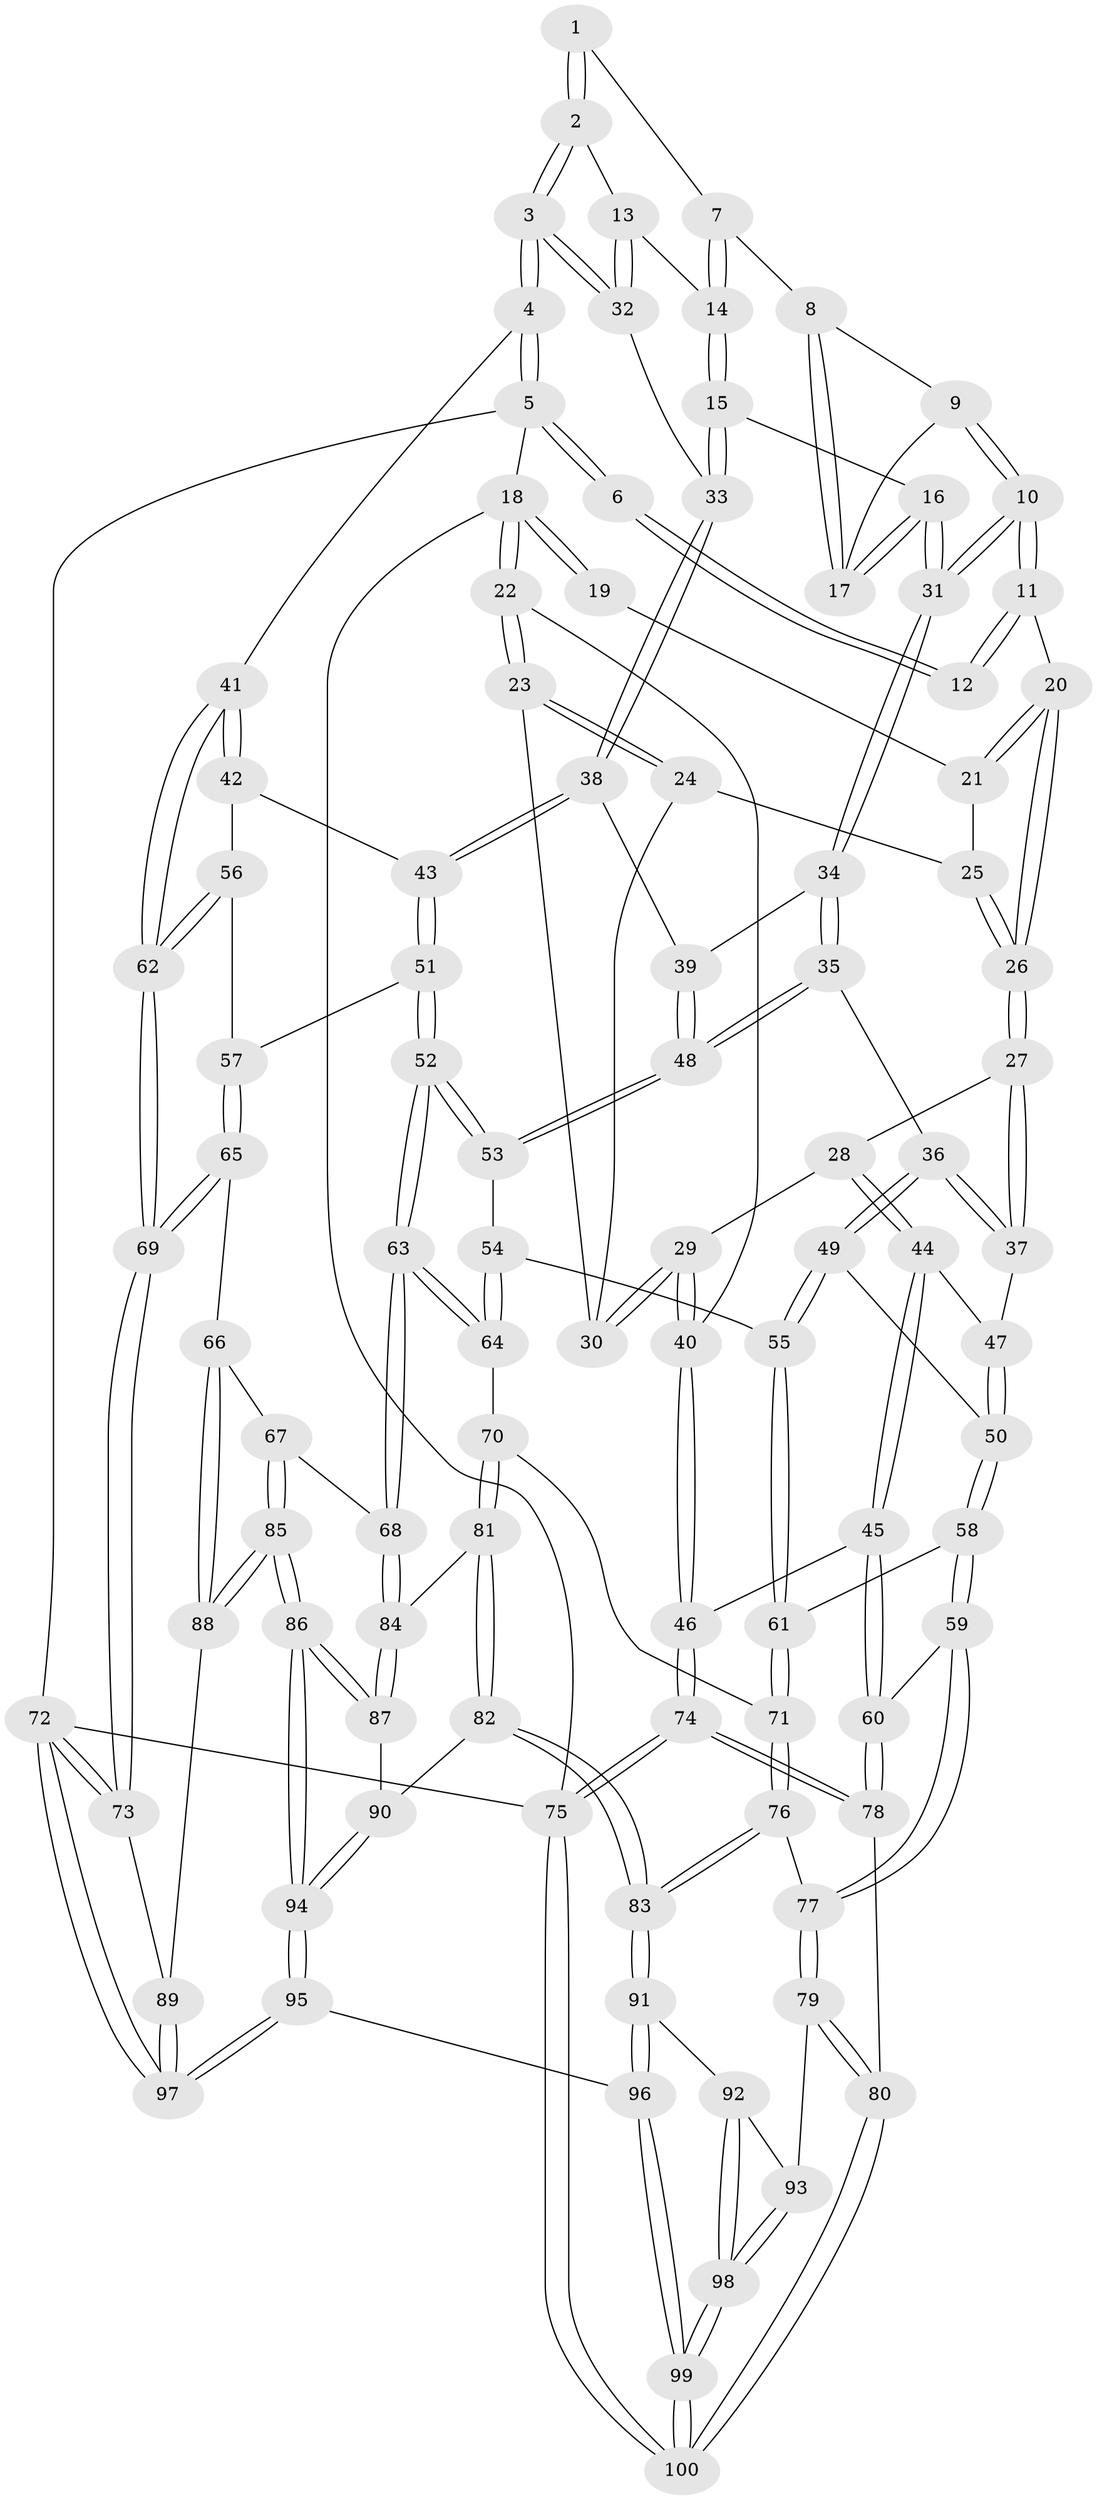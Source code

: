 // coarse degree distribution, {4: 0.3333333333333333, 8: 0.03333333333333333, 5: 0.26666666666666666, 2: 0.03333333333333333, 6: 0.06666666666666667, 3: 0.26666666666666666}
// Generated by graph-tools (version 1.1) at 2025/21/03/04/25 18:21:04]
// undirected, 100 vertices, 247 edges
graph export_dot {
graph [start="1"]
  node [color=gray90,style=filled];
  1 [pos="+0.766595096688094+0"];
  2 [pos="+0.9032312401308333+0.034712462425902944"];
  3 [pos="+1+0.17773287654627506"];
  4 [pos="+1+0.20216985958391706"];
  5 [pos="+1+0"];
  6 [pos="+0.7576010075923842+0"];
  7 [pos="+0.7661894385983014+0"];
  8 [pos="+0.6722681664751011+0.049820542896220586"];
  9 [pos="+0.6008300932743033+0.09467414199082481"];
  10 [pos="+0.47557408707941917+0.12198249474955315"];
  11 [pos="+0.438376789164659+0.08192241876403564"];
  12 [pos="+0.4482999627811554+0"];
  13 [pos="+0.8612634691934473+0.12269654416090586"];
  14 [pos="+0.7849220532559918+0.1295245252722807"];
  15 [pos="+0.745380009837046+0.20424537994659842"];
  16 [pos="+0.737118346802992+0.20268636132943363"];
  17 [pos="+0.6807652353861549+0.1155954812979843"];
  18 [pos="+0+0"];
  19 [pos="+0.22362947848423584+0"];
  20 [pos="+0.33044781361398495+0.14842514869460804"];
  21 [pos="+0.15745266505846855+0.03378202891390455"];
  22 [pos="+0+0"];
  23 [pos="+0+0.011427224538448792"];
  24 [pos="+0.12722297506904412+0.06024931503570617"];
  25 [pos="+0.14466462661694607+0.047755606588697416"];
  26 [pos="+0.24392222740775188+0.26354681660551743"];
  27 [pos="+0.23679757992233694+0.27597885144474227"];
  28 [pos="+0.2181306447095431+0.279764000539206"];
  29 [pos="+0.1396033691283242+0.27927037329754023"];
  30 [pos="+0.09661155975960088+0.1704301972246399"];
  31 [pos="+0.5358052215912341+0.22538858538862466"];
  32 [pos="+1+0.18353061415484728"];
  33 [pos="+0.786199366227477+0.2688915640173342"];
  34 [pos="+0.5289587193431605+0.27907438885838026"];
  35 [pos="+0.4943853059889725+0.37094171640421997"];
  36 [pos="+0.4275595264381721+0.38874070863841476"];
  37 [pos="+0.2692340887516839+0.3090826777020379"];
  38 [pos="+0.7898377351139204+0.34024604859965873"];
  39 [pos="+0.7186742783664822+0.35925737285116965"];
  40 [pos="+0+0.44608797269776485"];
  41 [pos="+1+0.4471523966930985"];
  42 [pos="+0.9694135562044119+0.41655975552101765"];
  43 [pos="+0.8069108813945643+0.364845707923457"];
  44 [pos="+0.18317292560917295+0.49377302779523197"];
  45 [pos="+0.14550824375550203+0.5776800350645322"];
  46 [pos="+0+0.4562398739968855"];
  47 [pos="+0.26777395174274954+0.4216206860800441"];
  48 [pos="+0.5771764576532376+0.4686096107871048"];
  49 [pos="+0.41410516359745975+0.41502969048925215"];
  50 [pos="+0.30439309658436886+0.5021353938981987"];
  51 [pos="+0.7483564428862888+0.5389578985486336"];
  52 [pos="+0.6371010632140772+0.5576517697326637"];
  53 [pos="+0.5923539348040798+0.5183086060163737"];
  54 [pos="+0.48952439961351685+0.5738544985266529"];
  55 [pos="+0.4166637965355422+0.6046404364632364"];
  56 [pos="+0.8140661904516487+0.5425432167999359"];
  57 [pos="+0.7773295803205882+0.5593895378981156"];
  58 [pos="+0.26240981097698407+0.6053564842007738"];
  59 [pos="+0.23449944402046238+0.6165593355528666"];
  60 [pos="+0.18439112947850392+0.611644978482373"];
  61 [pos="+0.40391992085988104+0.6187792255792991"];
  62 [pos="+1+0.5026128807447457"];
  63 [pos="+0.6238617621155039+0.7184360464956691"];
  64 [pos="+0.5572047281568228+0.7150337654323351"];
  65 [pos="+0.8619496598178714+0.6812264139396155"];
  66 [pos="+0.750893489633189+0.7542427317883251"];
  67 [pos="+0.6653233122564257+0.7371875792455405"];
  68 [pos="+0.6279111337387431+0.7246476806902882"];
  69 [pos="+1+0.7284486314824599"];
  70 [pos="+0.4993110579106899+0.7165429299116236"];
  71 [pos="+0.44013656973007154+0.6937271964491851"];
  72 [pos="+1+1"];
  73 [pos="+1+0.8228104906034694"];
  74 [pos="+0+0.8952522779115557"];
  75 [pos="+0+1"];
  76 [pos="+0.3687846276845932+0.8098926145767525"];
  77 [pos="+0.3038226588276419+0.7898168898523835"];
  78 [pos="+0.1079935015243382+0.7896899823001499"];
  79 [pos="+0.20581390992917933+0.8677883899898227"];
  80 [pos="+0.19237198684123175+0.8686864597521665"];
  81 [pos="+0.4818119642904812+0.8272773205618009"];
  82 [pos="+0.4425876967892593+0.869927185447541"];
  83 [pos="+0.4044275638282197+0.8691610048518056"];
  84 [pos="+0.5983895228280058+0.8056360395198942"];
  85 [pos="+0.695727962972735+0.9295818977467023"];
  86 [pos="+0.652405410891067+0.9707377097560762"];
  87 [pos="+0.5981027616309622+0.8720169826270314"];
  88 [pos="+0.7783615288664104+0.8733237100734831"];
  89 [pos="+0.7998262020902457+0.8822582520229538"];
  90 [pos="+0.4763141975972711+0.8921786648489625"];
  91 [pos="+0.3677408668713607+0.9381017620762718"];
  92 [pos="+0.3340152512531665+0.934601772103955"];
  93 [pos="+0.2560434952657045+0.9096515282653747"];
  94 [pos="+0.6130804028370498+1"];
  95 [pos="+0.6128434024396995+1"];
  96 [pos="+0.4173236325359696+1"];
  97 [pos="+0.9216739614803857+1"];
  98 [pos="+0.251799937184438+0.999551523267043"];
  99 [pos="+0.1141681104825892+1"];
  100 [pos="+0+1"];
  1 -- 2;
  1 -- 2;
  1 -- 7;
  2 -- 3;
  2 -- 3;
  2 -- 13;
  3 -- 4;
  3 -- 4;
  3 -- 32;
  3 -- 32;
  4 -- 5;
  4 -- 5;
  4 -- 41;
  5 -- 6;
  5 -- 6;
  5 -- 18;
  5 -- 72;
  6 -- 12;
  6 -- 12;
  7 -- 8;
  7 -- 14;
  7 -- 14;
  8 -- 9;
  8 -- 17;
  8 -- 17;
  9 -- 10;
  9 -- 10;
  9 -- 17;
  10 -- 11;
  10 -- 11;
  10 -- 31;
  10 -- 31;
  11 -- 12;
  11 -- 12;
  11 -- 20;
  13 -- 14;
  13 -- 32;
  13 -- 32;
  14 -- 15;
  14 -- 15;
  15 -- 16;
  15 -- 33;
  15 -- 33;
  16 -- 17;
  16 -- 17;
  16 -- 31;
  16 -- 31;
  18 -- 19;
  18 -- 19;
  18 -- 22;
  18 -- 22;
  18 -- 75;
  19 -- 21;
  20 -- 21;
  20 -- 21;
  20 -- 26;
  20 -- 26;
  21 -- 25;
  22 -- 23;
  22 -- 23;
  22 -- 40;
  23 -- 24;
  23 -- 24;
  23 -- 30;
  24 -- 25;
  24 -- 30;
  25 -- 26;
  25 -- 26;
  26 -- 27;
  26 -- 27;
  27 -- 28;
  27 -- 37;
  27 -- 37;
  28 -- 29;
  28 -- 44;
  28 -- 44;
  29 -- 30;
  29 -- 30;
  29 -- 40;
  29 -- 40;
  31 -- 34;
  31 -- 34;
  32 -- 33;
  33 -- 38;
  33 -- 38;
  34 -- 35;
  34 -- 35;
  34 -- 39;
  35 -- 36;
  35 -- 48;
  35 -- 48;
  36 -- 37;
  36 -- 37;
  36 -- 49;
  36 -- 49;
  37 -- 47;
  38 -- 39;
  38 -- 43;
  38 -- 43;
  39 -- 48;
  39 -- 48;
  40 -- 46;
  40 -- 46;
  41 -- 42;
  41 -- 42;
  41 -- 62;
  41 -- 62;
  42 -- 43;
  42 -- 56;
  43 -- 51;
  43 -- 51;
  44 -- 45;
  44 -- 45;
  44 -- 47;
  45 -- 46;
  45 -- 60;
  45 -- 60;
  46 -- 74;
  46 -- 74;
  47 -- 50;
  47 -- 50;
  48 -- 53;
  48 -- 53;
  49 -- 50;
  49 -- 55;
  49 -- 55;
  50 -- 58;
  50 -- 58;
  51 -- 52;
  51 -- 52;
  51 -- 57;
  52 -- 53;
  52 -- 53;
  52 -- 63;
  52 -- 63;
  53 -- 54;
  54 -- 55;
  54 -- 64;
  54 -- 64;
  55 -- 61;
  55 -- 61;
  56 -- 57;
  56 -- 62;
  56 -- 62;
  57 -- 65;
  57 -- 65;
  58 -- 59;
  58 -- 59;
  58 -- 61;
  59 -- 60;
  59 -- 77;
  59 -- 77;
  60 -- 78;
  60 -- 78;
  61 -- 71;
  61 -- 71;
  62 -- 69;
  62 -- 69;
  63 -- 64;
  63 -- 64;
  63 -- 68;
  63 -- 68;
  64 -- 70;
  65 -- 66;
  65 -- 69;
  65 -- 69;
  66 -- 67;
  66 -- 88;
  66 -- 88;
  67 -- 68;
  67 -- 85;
  67 -- 85;
  68 -- 84;
  68 -- 84;
  69 -- 73;
  69 -- 73;
  70 -- 71;
  70 -- 81;
  70 -- 81;
  71 -- 76;
  71 -- 76;
  72 -- 73;
  72 -- 73;
  72 -- 97;
  72 -- 97;
  72 -- 75;
  73 -- 89;
  74 -- 75;
  74 -- 75;
  74 -- 78;
  74 -- 78;
  75 -- 100;
  75 -- 100;
  76 -- 77;
  76 -- 83;
  76 -- 83;
  77 -- 79;
  77 -- 79;
  78 -- 80;
  79 -- 80;
  79 -- 80;
  79 -- 93;
  80 -- 100;
  80 -- 100;
  81 -- 82;
  81 -- 82;
  81 -- 84;
  82 -- 83;
  82 -- 83;
  82 -- 90;
  83 -- 91;
  83 -- 91;
  84 -- 87;
  84 -- 87;
  85 -- 86;
  85 -- 86;
  85 -- 88;
  85 -- 88;
  86 -- 87;
  86 -- 87;
  86 -- 94;
  86 -- 94;
  87 -- 90;
  88 -- 89;
  89 -- 97;
  89 -- 97;
  90 -- 94;
  90 -- 94;
  91 -- 92;
  91 -- 96;
  91 -- 96;
  92 -- 93;
  92 -- 98;
  92 -- 98;
  93 -- 98;
  93 -- 98;
  94 -- 95;
  94 -- 95;
  95 -- 96;
  95 -- 97;
  95 -- 97;
  96 -- 99;
  96 -- 99;
  98 -- 99;
  98 -- 99;
  99 -- 100;
  99 -- 100;
}
